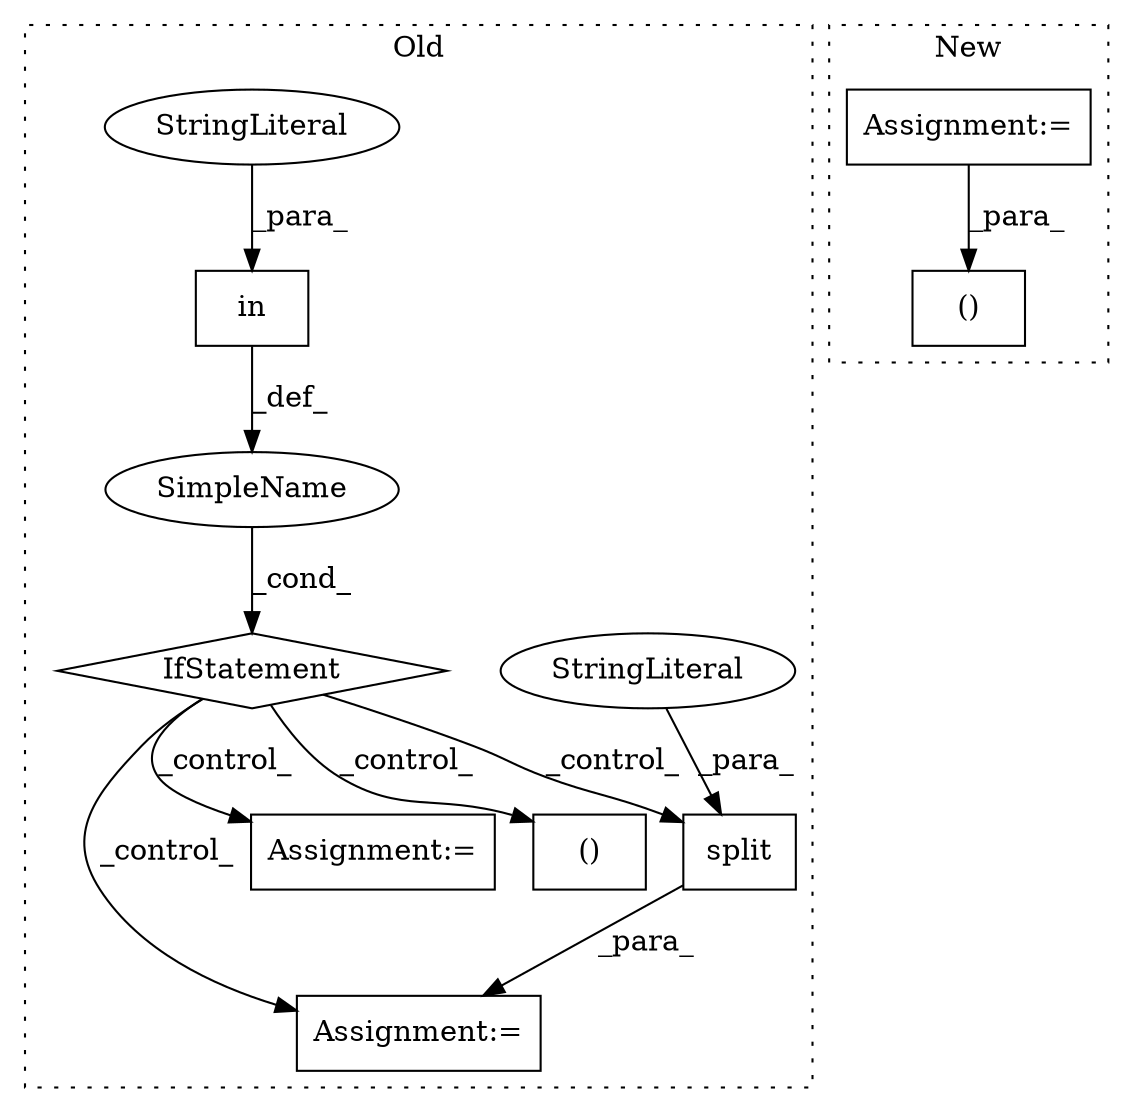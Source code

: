digraph G {
subgraph cluster0 {
1 [label="split" a="32" s="10726,10735" l="6,1" shape="box"];
3 [label="Assignment:=" a="7" s="10715" l="2" shape="box"];
4 [label="StringLiteral" a="45" s="10732" l="3" shape="ellipse"];
5 [label="SimpleName" a="42" s="" l="" shape="ellipse"];
6 [label="IfStatement" a="25" s="10642,10665" l="8,2" shape="diamond"];
7 [label="Assignment:=" a="7" s="10756" l="1" shape="box"];
9 [label="()" a="106" s="10682" l="33" shape="box"];
10 [label="in" a="105" s="10650" l="15" shape="box"];
11 [label="StringLiteral" a="45" s="10650" l="3" shape="ellipse"];
label = "Old";
style="dotted";
}
subgraph cluster1 {
2 [label="()" a="106" s="19073" l="50" shape="box"];
8 [label="Assignment:=" a="7" s="18825" l="4" shape="box"];
label = "New";
style="dotted";
}
1 -> 3 [label="_para_"];
4 -> 1 [label="_para_"];
5 -> 6 [label="_cond_"];
6 -> 9 [label="_control_"];
6 -> 1 [label="_control_"];
6 -> 7 [label="_control_"];
6 -> 3 [label="_control_"];
8 -> 2 [label="_para_"];
10 -> 5 [label="_def_"];
11 -> 10 [label="_para_"];
}
